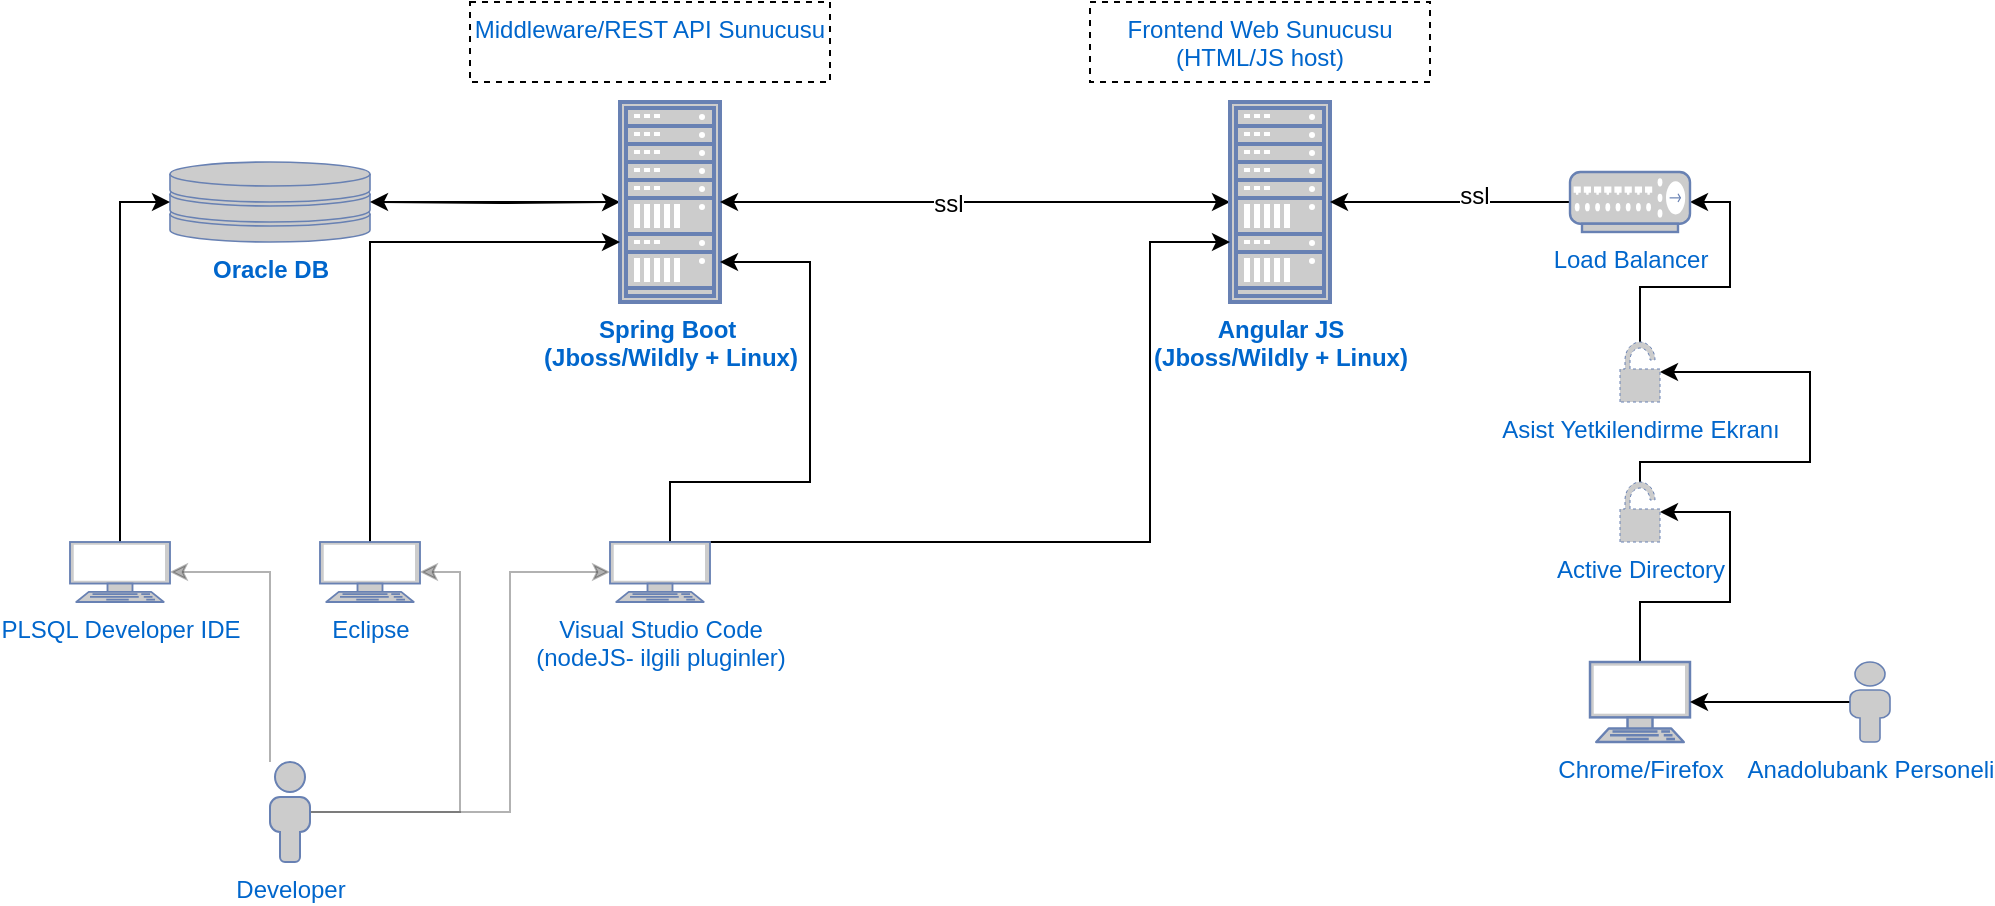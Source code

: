 <mxfile version="10.6.0" type="github"><diagram id="IdVp0Cfjh8agWqYu35wy" name="Page-1"><mxGraphModel dx="1390" dy="715" grid="1" gridSize="10" guides="1" tooltips="1" connect="1" arrows="1" fold="1" page="1" pageScale="1" pageWidth="1169" pageHeight="827" math="0" shadow="0"><root><mxCell id="0"/><mxCell id="1" parent="0"/><mxCell id="xdDjHYRSwm6aOLxbRs3i-15" style="edgeStyle=orthogonalEdgeStyle;rounded=0;orthogonalLoop=1;jettySize=auto;html=1;entryX=0;entryY=0.5;entryDx=0;entryDy=0;entryPerimeter=0;" edge="1" parent="1" target="xdDjHYRSwm6aOLxbRs3i-13"><mxGeometry relative="1" as="geometry"><mxPoint x="215" y="290" as="sourcePoint"/></mxGeometry></mxCell><mxCell id="xdDjHYRSwm6aOLxbRs3i-12" value="Oracle DB" style="fontColor=#0066CC;verticalAlign=top;verticalLabelPosition=bottom;labelPosition=center;align=center;html=1;outlineConnect=0;fillColor=#CCCCCC;strokeColor=#6881B3;gradientColor=none;gradientDirection=north;strokeWidth=2;shape=mxgraph.networks.storage;fontStyle=1" vertex="1" parent="1"><mxGeometry x="110" y="270" width="100" height="40" as="geometry"/></mxCell><mxCell id="xdDjHYRSwm6aOLxbRs3i-14" style="edgeStyle=orthogonalEdgeStyle;rounded=0;orthogonalLoop=1;jettySize=auto;html=1;" edge="1" parent="1" source="xdDjHYRSwm6aOLxbRs3i-13" target="xdDjHYRSwm6aOLxbRs3i-12"><mxGeometry relative="1" as="geometry"><mxPoint x="215" y="290" as="targetPoint"/></mxGeometry></mxCell><mxCell id="xdDjHYRSwm6aOLxbRs3i-23" style="edgeStyle=orthogonalEdgeStyle;rounded=0;orthogonalLoop=1;jettySize=auto;html=1;exitX=1;exitY=0.5;exitDx=0;exitDy=0;exitPerimeter=0;entryX=0;entryY=0.5;entryDx=0;entryDy=0;entryPerimeter=0;" edge="1" parent="1" source="xdDjHYRSwm6aOLxbRs3i-13" target="xdDjHYRSwm6aOLxbRs3i-19"><mxGeometry relative="1" as="geometry"/></mxCell><mxCell id="xdDjHYRSwm6aOLxbRs3i-13" value="Spring Boot&amp;nbsp;&lt;br&gt;(Jboss/Wildly + Linux)&lt;br&gt;" style="fontColor=#0066CC;verticalAlign=top;verticalLabelPosition=bottom;labelPosition=center;align=center;html=1;outlineConnect=0;fillColor=#CCCCCC;strokeColor=#6881B3;gradientColor=none;gradientDirection=north;strokeWidth=2;shape=mxgraph.networks.rack;fontStyle=1" vertex="1" parent="1"><mxGeometry x="335" y="240" width="50" height="100" as="geometry"/></mxCell><mxCell id="xdDjHYRSwm6aOLxbRs3i-16" value="Middleware/REST API Sunucusu" style="text;html=1;align=center;verticalAlign=top;whiteSpace=wrap;fontColor=#0066CC;strokeColor=#000000;strokeWidth=1;fillColor=none;gradientDirection=north;dashed=1;" vertex="1" parent="1"><mxGeometry x="260" y="190" width="180" height="40" as="geometry"/></mxCell><mxCell id="xdDjHYRSwm6aOLxbRs3i-22" style="edgeStyle=orthogonalEdgeStyle;rounded=0;orthogonalLoop=1;jettySize=auto;html=1;entryX=1;entryY=0.5;entryDx=0;entryDy=0;entryPerimeter=0;" edge="1" parent="1" source="xdDjHYRSwm6aOLxbRs3i-19" target="xdDjHYRSwm6aOLxbRs3i-13"><mxGeometry relative="1" as="geometry"><Array as="points"><mxPoint x="520" y="290"/><mxPoint x="520" y="290"/></Array></mxGeometry></mxCell><mxCell id="xdDjHYRSwm6aOLxbRs3i-54" value="ssl" style="text;html=1;resizable=0;points=[];align=center;verticalAlign=middle;labelBackgroundColor=#ffffff;" vertex="1" connectable="0" parent="xdDjHYRSwm6aOLxbRs3i-22"><mxGeometry x="0.106" y="1" relative="1" as="geometry"><mxPoint as="offset"/></mxGeometry></mxCell><mxCell id="xdDjHYRSwm6aOLxbRs3i-19" value="Angular JS&lt;br&gt;(Jboss/Wildly + Linux)&lt;br&gt;" style="fontColor=#0066CC;verticalAlign=top;verticalLabelPosition=bottom;labelPosition=center;align=center;html=1;outlineConnect=0;fillColor=#CCCCCC;strokeColor=#6881B3;gradientColor=none;gradientDirection=north;strokeWidth=2;shape=mxgraph.networks.rack;fontStyle=1" vertex="1" parent="1"><mxGeometry x="640" y="240" width="50" height="100" as="geometry"/></mxCell><mxCell id="xdDjHYRSwm6aOLxbRs3i-24" value="Frontend Web Sunucusu (HTML/JS host)" style="text;html=1;align=center;verticalAlign=top;whiteSpace=wrap;fontColor=#0066CC;strokeColor=#000000;strokeWidth=1;fillColor=none;gradientDirection=north;perimeterSpacing=1;dashed=1;" vertex="1" parent="1"><mxGeometry x="570" y="190" width="170" height="40" as="geometry"/></mxCell><mxCell id="xdDjHYRSwm6aOLxbRs3i-31" style="edgeStyle=orthogonalEdgeStyle;rounded=0;orthogonalLoop=1;jettySize=auto;html=1;opacity=30;entryX=1;entryY=0.5;entryDx=0;entryDy=0;entryPerimeter=0;" edge="1" parent="1" source="xdDjHYRSwm6aOLxbRs3i-25" target="xdDjHYRSwm6aOLxbRs3i-27"><mxGeometry relative="1" as="geometry"><Array as="points"><mxPoint x="160" y="475"/></Array></mxGeometry></mxCell><mxCell id="xdDjHYRSwm6aOLxbRs3i-33" style="edgeStyle=orthogonalEdgeStyle;rounded=0;orthogonalLoop=1;jettySize=auto;html=1;entryX=0;entryY=0.5;entryDx=0;entryDy=0;entryPerimeter=0;opacity=30;" edge="1" parent="1" source="xdDjHYRSwm6aOLxbRs3i-25" target="xdDjHYRSwm6aOLxbRs3i-32"><mxGeometry relative="1" as="geometry"><Array as="points"><mxPoint x="280" y="595"/><mxPoint x="280" y="475"/></Array></mxGeometry></mxCell><mxCell id="xdDjHYRSwm6aOLxbRs3i-38" style="edgeStyle=orthogonalEdgeStyle;rounded=0;orthogonalLoop=1;jettySize=auto;html=1;entryX=1;entryY=0.5;entryDx=0;entryDy=0;entryPerimeter=0;opacity=30;" edge="1" parent="1" source="xdDjHYRSwm6aOLxbRs3i-25" target="xdDjHYRSwm6aOLxbRs3i-37"><mxGeometry relative="1" as="geometry"/></mxCell><mxCell id="xdDjHYRSwm6aOLxbRs3i-25" value="Developer" style="fontColor=#0066CC;verticalAlign=top;verticalLabelPosition=bottom;labelPosition=center;align=center;html=1;outlineConnect=0;fillColor=#CCCCCC;strokeColor=#6881B3;gradientColor=none;gradientDirection=north;strokeWidth=2;shape=mxgraph.networks.user_male;" vertex="1" parent="1"><mxGeometry x="160" y="570" width="20" height="50" as="geometry"/></mxCell><mxCell id="xdDjHYRSwm6aOLxbRs3i-30" style="edgeStyle=orthogonalEdgeStyle;rounded=0;orthogonalLoop=1;jettySize=auto;html=1;entryX=0;entryY=0.5;entryDx=0;entryDy=0;entryPerimeter=0;" edge="1" parent="1" source="xdDjHYRSwm6aOLxbRs3i-27" target="xdDjHYRSwm6aOLxbRs3i-12"><mxGeometry relative="1" as="geometry"/></mxCell><mxCell id="xdDjHYRSwm6aOLxbRs3i-27" value="PLSQL Developer IDE" style="fontColor=#0066CC;verticalAlign=top;verticalLabelPosition=bottom;labelPosition=center;align=center;html=1;outlineConnect=0;fillColor=#CCCCCC;strokeColor=#6881B3;gradientColor=none;gradientDirection=north;strokeWidth=2;shape=mxgraph.networks.terminal;direction=east;" vertex="1" parent="1"><mxGeometry x="60" y="460" width="50" height="30" as="geometry"/></mxCell><mxCell id="xdDjHYRSwm6aOLxbRs3i-35" style="edgeStyle=orthogonalEdgeStyle;rounded=0;orthogonalLoop=1;jettySize=auto;html=1;exitX=1;exitY=0;exitDx=0;exitDy=0;exitPerimeter=0;" edge="1" parent="1" source="xdDjHYRSwm6aOLxbRs3i-32" target="xdDjHYRSwm6aOLxbRs3i-13"><mxGeometry relative="1" as="geometry"><mxPoint x="360" y="350" as="targetPoint"/><Array as="points"><mxPoint x="360" y="430"/><mxPoint x="430" y="430"/><mxPoint x="430" y="320"/></Array></mxGeometry></mxCell><mxCell id="xdDjHYRSwm6aOLxbRs3i-36" style="edgeStyle=orthogonalEdgeStyle;rounded=0;orthogonalLoop=1;jettySize=auto;html=1;" edge="1" parent="1" source="xdDjHYRSwm6aOLxbRs3i-32" target="xdDjHYRSwm6aOLxbRs3i-19"><mxGeometry relative="1" as="geometry"><Array as="points"><mxPoint x="600" y="460"/><mxPoint x="600" y="310"/></Array></mxGeometry></mxCell><mxCell id="xdDjHYRSwm6aOLxbRs3i-32" value="Visual Studio Code&lt;br&gt;(nodeJS- ilgili pluginler)&lt;br&gt;" style="fontColor=#0066CC;verticalAlign=top;verticalLabelPosition=bottom;labelPosition=center;align=center;html=1;outlineConnect=0;fillColor=#CCCCCC;strokeColor=#6881B3;gradientColor=none;gradientDirection=north;strokeWidth=2;shape=mxgraph.networks.terminal;direction=east;" vertex="1" parent="1"><mxGeometry x="330" y="460" width="50" height="30" as="geometry"/></mxCell><mxCell id="xdDjHYRSwm6aOLxbRs3i-39" style="edgeStyle=orthogonalEdgeStyle;rounded=0;orthogonalLoop=1;jettySize=auto;html=1;exitX=0.5;exitY=0;exitDx=0;exitDy=0;exitPerimeter=0;" edge="1" parent="1" source="xdDjHYRSwm6aOLxbRs3i-37" target="xdDjHYRSwm6aOLxbRs3i-13"><mxGeometry relative="1" as="geometry"><Array as="points"><mxPoint x="210" y="310"/></Array></mxGeometry></mxCell><mxCell id="xdDjHYRSwm6aOLxbRs3i-37" value="Eclipse" style="fontColor=#0066CC;verticalAlign=top;verticalLabelPosition=bottom;labelPosition=center;align=center;html=1;outlineConnect=0;fillColor=#CCCCCC;strokeColor=#6881B3;gradientColor=none;gradientDirection=north;strokeWidth=2;shape=mxgraph.networks.terminal;direction=east;" vertex="1" parent="1"><mxGeometry x="185" y="460" width="50" height="30" as="geometry"/></mxCell><mxCell id="xdDjHYRSwm6aOLxbRs3i-61" style="edgeStyle=orthogonalEdgeStyle;rounded=0;orthogonalLoop=1;jettySize=auto;html=1;entryX=1;entryY=0.5;entryDx=0;entryDy=0;entryPerimeter=0;" edge="1" parent="1" source="xdDjHYRSwm6aOLxbRs3i-44" target="xdDjHYRSwm6aOLxbRs3i-50"><mxGeometry relative="1" as="geometry"/></mxCell><mxCell id="xdDjHYRSwm6aOLxbRs3i-44" value="Asist Yetkilendirme Ekranı" style="fontColor=#0066CC;verticalAlign=top;verticalLabelPosition=bottom;labelPosition=center;align=center;html=1;outlineConnect=0;fillColor=#CCCCCC;strokeColor=#6881B3;gradientColor=none;gradientDirection=north;strokeWidth=2;shape=mxgraph.networks.unsecure;dashed=1;" vertex="1" parent="1"><mxGeometry x="835" y="360" width="20" height="30" as="geometry"/></mxCell><mxCell id="xdDjHYRSwm6aOLxbRs3i-63" style="edgeStyle=orthogonalEdgeStyle;rounded=0;orthogonalLoop=1;jettySize=auto;html=1;entryX=1;entryY=0.5;entryDx=0;entryDy=0;entryPerimeter=0;" edge="1" parent="1" source="xdDjHYRSwm6aOLxbRs3i-45" target="xdDjHYRSwm6aOLxbRs3i-44"><mxGeometry relative="1" as="geometry"><Array as="points"><mxPoint x="845" y="420"/><mxPoint x="930" y="420"/><mxPoint x="930" y="375"/></Array></mxGeometry></mxCell><mxCell id="xdDjHYRSwm6aOLxbRs3i-45" value="Active Directory&lt;br&gt;" style="fontColor=#0066CC;verticalAlign=top;verticalLabelPosition=bottom;labelPosition=center;align=center;html=1;outlineConnect=0;fillColor=#CCCCCC;strokeColor=#6881B3;gradientColor=none;gradientDirection=north;strokeWidth=2;shape=mxgraph.networks.unsecure;dashed=1;" vertex="1" parent="1"><mxGeometry x="835" y="430" width="20" height="30" as="geometry"/></mxCell><mxCell id="xdDjHYRSwm6aOLxbRs3i-62" style="edgeStyle=orthogonalEdgeStyle;rounded=0;orthogonalLoop=1;jettySize=auto;html=1;entryX=1;entryY=0.5;entryDx=0;entryDy=0;entryPerimeter=0;" edge="1" parent="1" source="xdDjHYRSwm6aOLxbRs3i-46" target="xdDjHYRSwm6aOLxbRs3i-45"><mxGeometry relative="1" as="geometry"><Array as="points"><mxPoint x="845" y="490"/><mxPoint x="890" y="490"/><mxPoint x="890" y="445"/></Array></mxGeometry></mxCell><mxCell id="xdDjHYRSwm6aOLxbRs3i-46" value="Chrome/Firefox" style="fontColor=#0066CC;verticalAlign=top;verticalLabelPosition=bottom;labelPosition=center;align=center;html=1;outlineConnect=0;fillColor=#CCCCCC;strokeColor=#6881B3;gradientColor=none;gradientDirection=north;strokeWidth=2;shape=mxgraph.networks.terminal;" vertex="1" parent="1"><mxGeometry x="820" y="520" width="50" height="40" as="geometry"/></mxCell><mxCell id="xdDjHYRSwm6aOLxbRs3i-60" style="edgeStyle=orthogonalEdgeStyle;rounded=0;orthogonalLoop=1;jettySize=auto;html=1;entryX=1;entryY=0.5;entryDx=0;entryDy=0;entryPerimeter=0;" edge="1" parent="1" source="xdDjHYRSwm6aOLxbRs3i-49" target="xdDjHYRSwm6aOLxbRs3i-46"><mxGeometry relative="1" as="geometry"/></mxCell><mxCell id="xdDjHYRSwm6aOLxbRs3i-49" value="Anadolubank Personeli" style="fontColor=#0066CC;verticalAlign=top;verticalLabelPosition=bottom;labelPosition=center;align=center;html=1;outlineConnect=0;fillColor=#CCCCCC;strokeColor=#6881B3;gradientColor=none;gradientDirection=north;strokeWidth=2;shape=mxgraph.networks.user_male;" vertex="1" parent="1"><mxGeometry x="950" y="520" width="20" height="40" as="geometry"/></mxCell><mxCell id="xdDjHYRSwm6aOLxbRs3i-52" style="edgeStyle=orthogonalEdgeStyle;rounded=0;orthogonalLoop=1;jettySize=auto;html=1;" edge="1" parent="1" source="xdDjHYRSwm6aOLxbRs3i-50" target="xdDjHYRSwm6aOLxbRs3i-19"><mxGeometry relative="1" as="geometry"/></mxCell><mxCell id="xdDjHYRSwm6aOLxbRs3i-53" value="ssl" style="text;html=1;resizable=0;points=[];align=center;verticalAlign=middle;labelBackgroundColor=#ffffff;" vertex="1" connectable="0" parent="xdDjHYRSwm6aOLxbRs3i-52"><mxGeometry x="-0.2" y="-3" relative="1" as="geometry"><mxPoint as="offset"/></mxGeometry></mxCell><mxCell id="xdDjHYRSwm6aOLxbRs3i-50" value="Load Balancer" style="fontColor=#0066CC;verticalAlign=top;verticalLabelPosition=bottom;labelPosition=center;align=center;html=1;outlineConnect=0;fillColor=#CCCCCC;strokeColor=#6881B3;gradientColor=none;gradientDirection=north;strokeWidth=2;shape=mxgraph.networks.hub;" vertex="1" parent="1"><mxGeometry x="810" y="275" width="60" height="30" as="geometry"/></mxCell></root></mxGraphModel></diagram></mxfile>